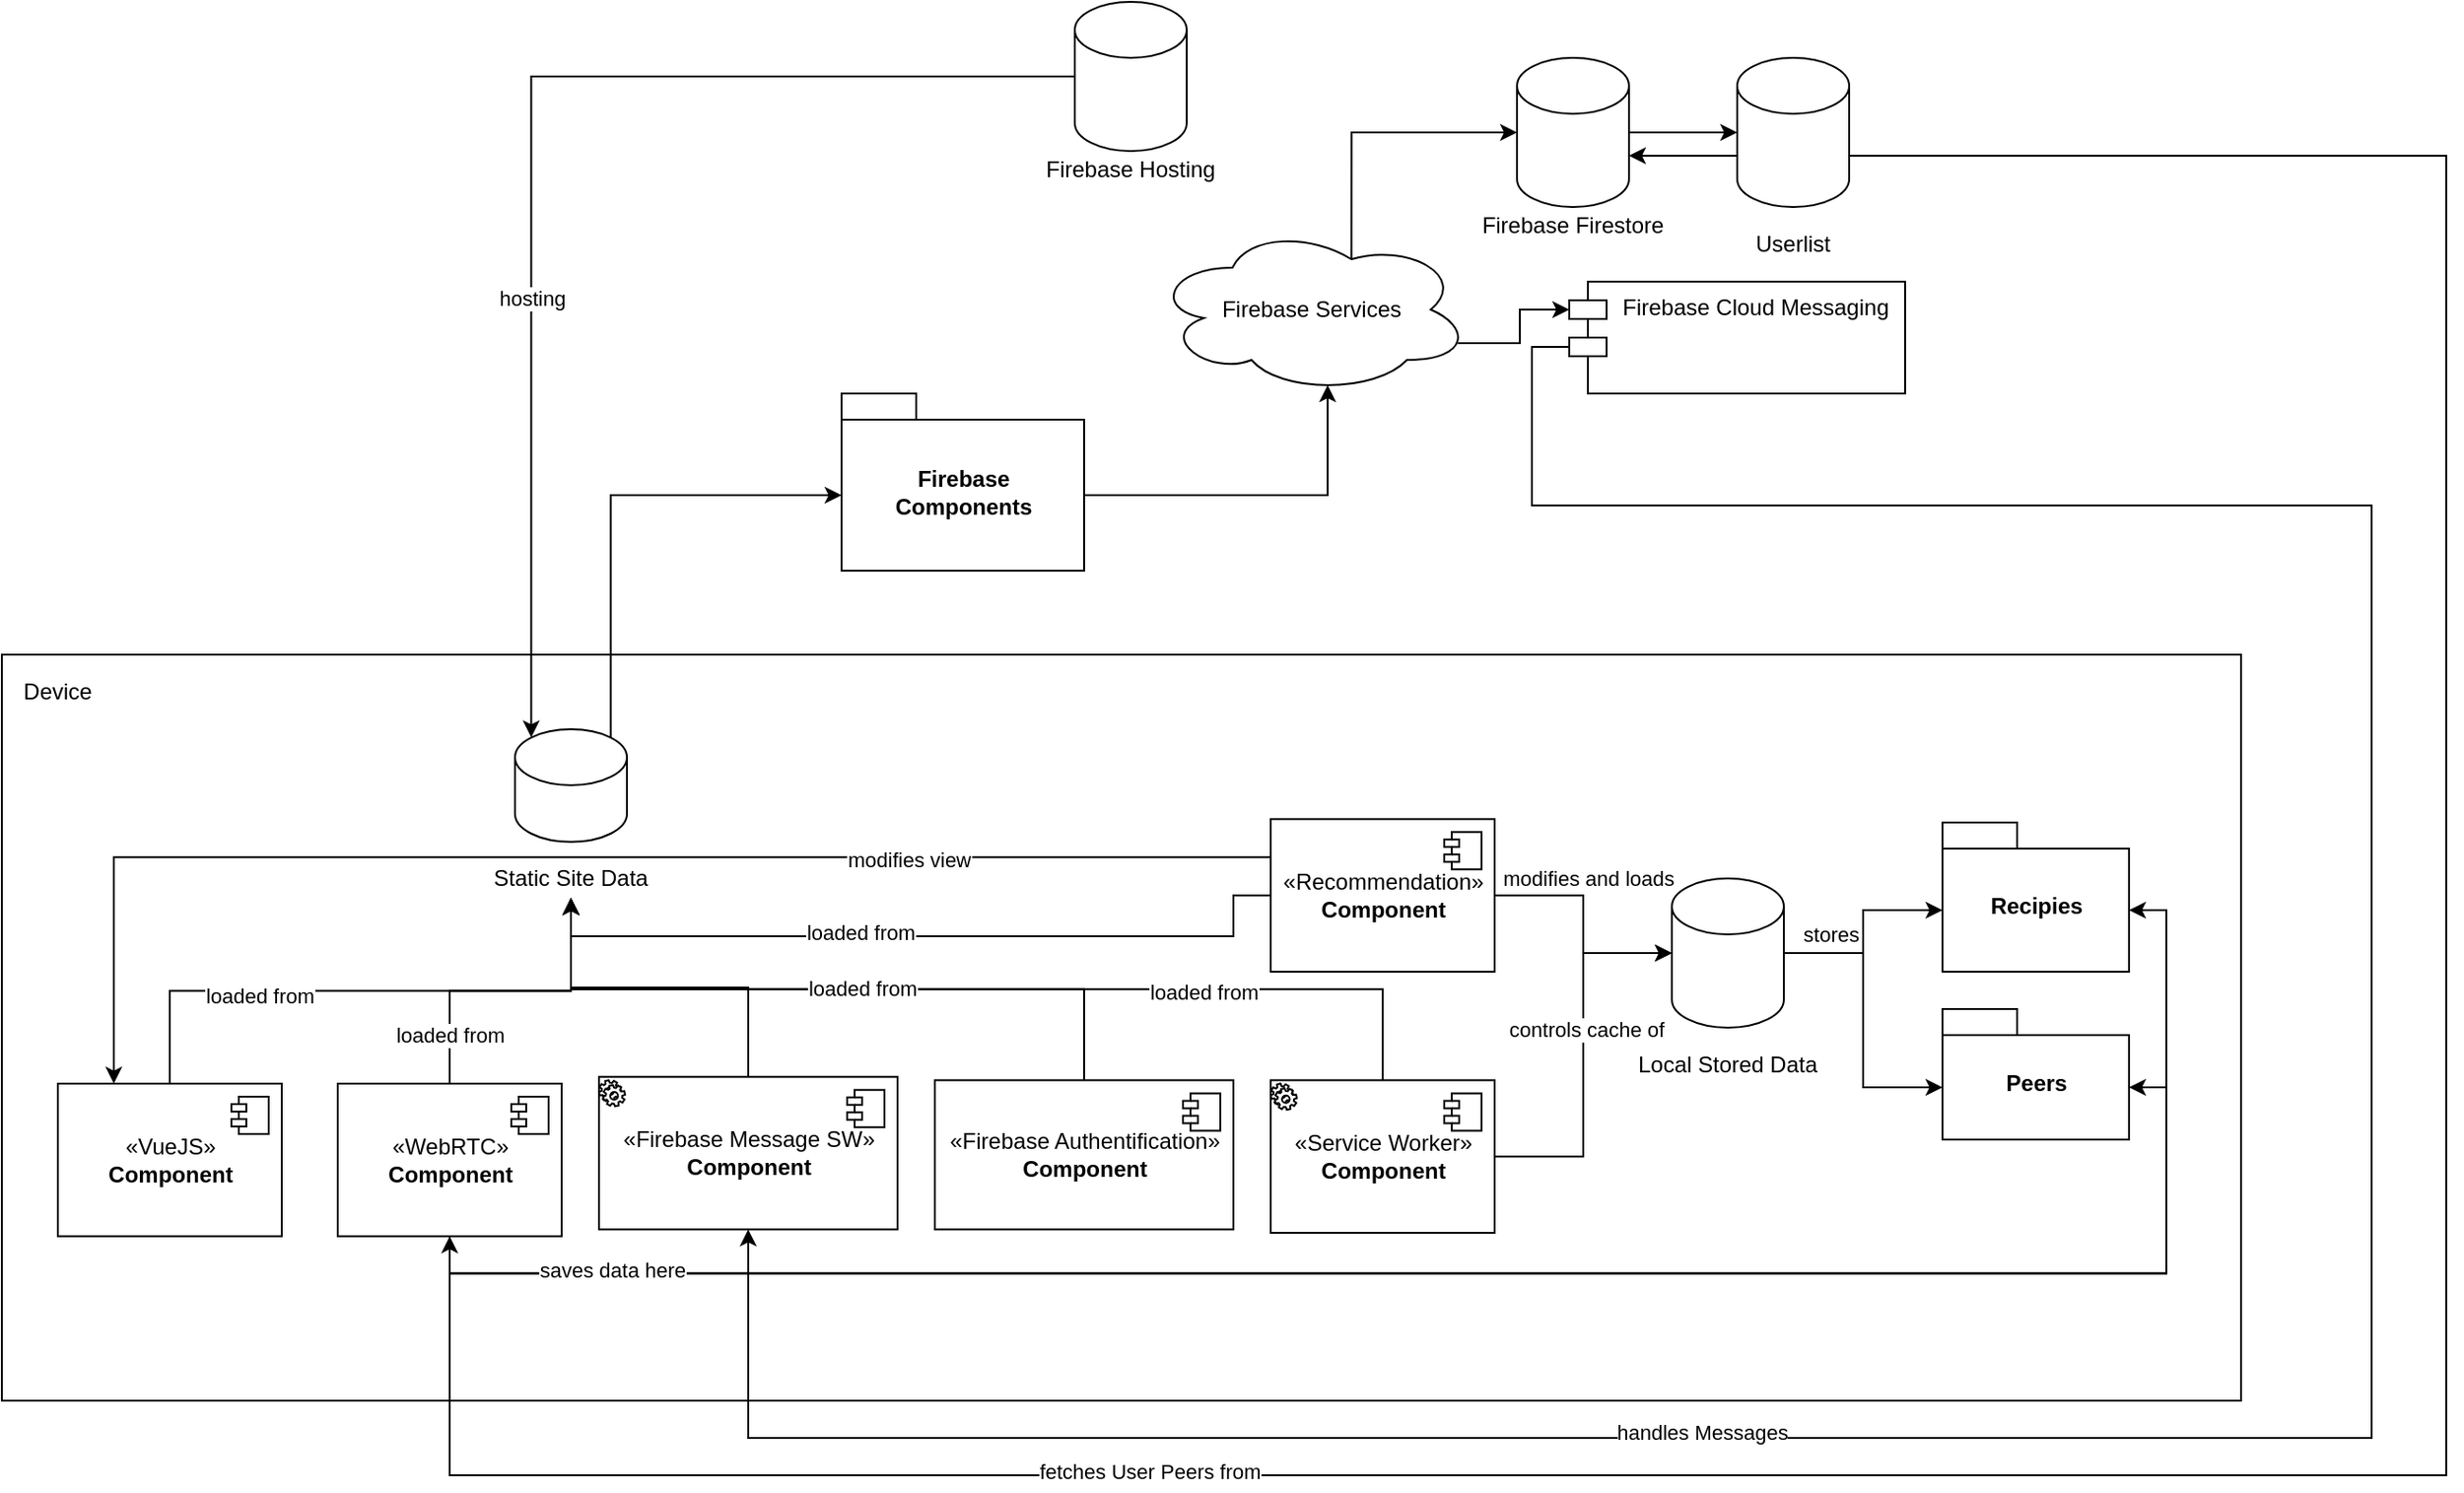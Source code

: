 <mxfile version="13.11.0" type="github" pages="2">
  <diagram id="eHxPjg8lioSmuxKktUw0" name="Page-1">
    <mxGraphModel dx="2431" dy="2114" grid="1" gridSize="10" guides="1" tooltips="1" connect="1" arrows="1" fold="1" page="1" pageScale="1" pageWidth="827" pageHeight="1169" math="0" shadow="0">
      <root>
        <mxCell id="0" />
        <mxCell id="1" parent="0" />
        <mxCell id="M6t282arEWBjsL-M-OSL-63" value="" style="rounded=0;whiteSpace=wrap;html=1;" vertex="1" parent="1">
          <mxGeometry x="40" y="200" width="1200" height="400" as="geometry" />
        </mxCell>
        <mxCell id="M6t282arEWBjsL-M-OSL-8" value="" style="group" vertex="1" connectable="0" parent="1">
          <mxGeometry x="827" y="-120" width="110" height="100" as="geometry" />
        </mxCell>
        <mxCell id="M6t282arEWBjsL-M-OSL-4" value="" style="shape=cylinder3;whiteSpace=wrap;html=1;boundedLbl=1;backgroundOutline=1;size=15;" vertex="1" parent="M6t282arEWBjsL-M-OSL-8">
          <mxGeometry x="25" width="60" height="80" as="geometry" />
        </mxCell>
        <mxCell id="M6t282arEWBjsL-M-OSL-5" value="Firebase Firestore" style="text;html=1;strokeColor=none;fillColor=none;align=center;verticalAlign=middle;whiteSpace=wrap;rounded=0;" vertex="1" parent="M6t282arEWBjsL-M-OSL-8">
          <mxGeometry y="80" width="110" height="20" as="geometry" />
        </mxCell>
        <mxCell id="M6t282arEWBjsL-M-OSL-11" value="" style="group" vertex="1" connectable="0" parent="1">
          <mxGeometry x="970" y="-120" width="60" height="110" as="geometry" />
        </mxCell>
        <mxCell id="M6t282arEWBjsL-M-OSL-9" value="" style="shape=cylinder3;whiteSpace=wrap;html=1;boundedLbl=1;backgroundOutline=1;size=15;" vertex="1" parent="M6t282arEWBjsL-M-OSL-11">
          <mxGeometry width="60" height="80" as="geometry" />
        </mxCell>
        <mxCell id="M6t282arEWBjsL-M-OSL-10" value="Userlist" style="text;html=1;strokeColor=none;fillColor=none;align=center;verticalAlign=middle;whiteSpace=wrap;rounded=0;" vertex="1" parent="M6t282arEWBjsL-M-OSL-11">
          <mxGeometry x="10" y="90" width="40" height="20" as="geometry" />
        </mxCell>
        <mxCell id="M6t282arEWBjsL-M-OSL-52" style="edgeStyle=orthogonalEdgeStyle;rounded=0;orthogonalLoop=1;jettySize=auto;html=1;exitX=0.5;exitY=0;exitDx=0;exitDy=0;entryX=0.5;entryY=1;entryDx=0;entryDy=0;" edge="1" parent="1" source="M6t282arEWBjsL-M-OSL-19" target="M6t282arEWBjsL-M-OSL-13">
          <mxGeometry relative="1" as="geometry" />
        </mxCell>
        <mxCell id="M6t282arEWBjsL-M-OSL-76" value="loaded from" style="edgeLabel;html=1;align=center;verticalAlign=middle;resizable=0;points=[];" vertex="1" connectable="0" parent="M6t282arEWBjsL-M-OSL-52">
          <mxGeometry x="-0.379" y="-2" relative="1" as="geometry">
            <mxPoint as="offset" />
          </mxGeometry>
        </mxCell>
        <mxCell id="M6t282arEWBjsL-M-OSL-19" value="«VueJS»&lt;br&gt;&lt;b&gt;Component&lt;/b&gt;" style="html=1;dropTarget=0;" vertex="1" parent="1">
          <mxGeometry x="70" y="430.011" width="120" height="81.818" as="geometry" />
        </mxCell>
        <mxCell id="M6t282arEWBjsL-M-OSL-20" value="" style="shape=module;jettyWidth=8;jettyHeight=4;" vertex="1" parent="M6t282arEWBjsL-M-OSL-19">
          <mxGeometry x="1" width="20" height="20" relative="1" as="geometry">
            <mxPoint x="-27" y="7" as="offset" />
          </mxGeometry>
        </mxCell>
        <mxCell id="M6t282arEWBjsL-M-OSL-54" style="edgeStyle=orthogonalEdgeStyle;rounded=0;orthogonalLoop=1;jettySize=auto;html=1;exitX=0.5;exitY=0;exitDx=0;exitDy=0;entryX=0.5;entryY=1;entryDx=0;entryDy=0;" edge="1" parent="1" source="M6t282arEWBjsL-M-OSL-6" target="M6t282arEWBjsL-M-OSL-13">
          <mxGeometry relative="1" as="geometry" />
        </mxCell>
        <mxCell id="M6t282arEWBjsL-M-OSL-77" value="loaded from" style="edgeLabel;html=1;align=center;verticalAlign=middle;resizable=0;points=[];" vertex="1" connectable="0" parent="M6t282arEWBjsL-M-OSL-54">
          <mxGeometry x="-0.684" relative="1" as="geometry">
            <mxPoint as="offset" />
          </mxGeometry>
        </mxCell>
        <mxCell id="M6t282arEWBjsL-M-OSL-84" style="edgeStyle=orthogonalEdgeStyle;rounded=0;orthogonalLoop=1;jettySize=auto;html=1;exitX=0.5;exitY=1;exitDx=0;exitDy=0;entryX=0;entryY=0;entryDx=100;entryDy=42;entryPerimeter=0;" edge="1" parent="1" source="M6t282arEWBjsL-M-OSL-6" target="M6t282arEWBjsL-M-OSL-43">
          <mxGeometry relative="1" as="geometry" />
        </mxCell>
        <mxCell id="M6t282arEWBjsL-M-OSL-85" style="edgeStyle=orthogonalEdgeStyle;rounded=0;orthogonalLoop=1;jettySize=auto;html=1;exitX=0.5;exitY=1;exitDx=0;exitDy=0;entryX=0;entryY=0;entryDx=100;entryDy=47;entryPerimeter=0;" edge="1" parent="1" source="M6t282arEWBjsL-M-OSL-6" target="M6t282arEWBjsL-M-OSL-42">
          <mxGeometry relative="1" as="geometry" />
        </mxCell>
        <mxCell id="M6t282arEWBjsL-M-OSL-86" value="saves data here" style="edgeLabel;html=1;align=center;verticalAlign=middle;resizable=0;points=[];" vertex="1" connectable="0" parent="M6t282arEWBjsL-M-OSL-85">
          <mxGeometry x="-0.815" y="2" relative="1" as="geometry">
            <mxPoint as="offset" />
          </mxGeometry>
        </mxCell>
        <mxCell id="M6t282arEWBjsL-M-OSL-6" value="«WebRTC»&lt;br&gt;&lt;b&gt;Component&lt;/b&gt;" style="html=1;dropTarget=0;" vertex="1" parent="1">
          <mxGeometry x="220" y="430.014" width="120" height="81.818" as="geometry" />
        </mxCell>
        <mxCell id="M6t282arEWBjsL-M-OSL-7" value="" style="shape=module;jettyWidth=8;jettyHeight=4;" vertex="1" parent="M6t282arEWBjsL-M-OSL-6">
          <mxGeometry x="1" width="20" height="20" relative="1" as="geometry">
            <mxPoint x="-27" y="7" as="offset" />
          </mxGeometry>
        </mxCell>
        <mxCell id="M6t282arEWBjsL-M-OSL-56" style="edgeStyle=orthogonalEdgeStyle;rounded=0;orthogonalLoop=1;jettySize=auto;html=1;exitX=0.5;exitY=0;exitDx=0;exitDy=0;entryX=0.5;entryY=1;entryDx=0;entryDy=0;" edge="1" parent="1" source="M6t282arEWBjsL-M-OSL-28" target="M6t282arEWBjsL-M-OSL-13">
          <mxGeometry relative="1" as="geometry" />
        </mxCell>
        <mxCell id="M6t282arEWBjsL-M-OSL-28" value="«Firebase Authentification»&lt;br&gt;&lt;b&gt;Component&lt;/b&gt;" style="html=1;dropTarget=0;" vertex="1" parent="1">
          <mxGeometry x="540" y="428.19" width="160" height="79.99" as="geometry" />
        </mxCell>
        <mxCell id="M6t282arEWBjsL-M-OSL-29" value="" style="shape=module;jettyWidth=8;jettyHeight=4;" vertex="1" parent="M6t282arEWBjsL-M-OSL-28">
          <mxGeometry x="1" width="20" height="20" relative="1" as="geometry">
            <mxPoint x="-27" y="7" as="offset" />
          </mxGeometry>
        </mxCell>
        <mxCell id="M6t282arEWBjsL-M-OSL-55" style="edgeStyle=orthogonalEdgeStyle;rounded=0;orthogonalLoop=1;jettySize=auto;html=1;exitX=0.5;exitY=0;exitDx=0;exitDy=0;entryX=0.5;entryY=1;entryDx=0;entryDy=0;" edge="1" parent="1" source="M6t282arEWBjsL-M-OSL-30" target="M6t282arEWBjsL-M-OSL-13">
          <mxGeometry relative="1" as="geometry" />
        </mxCell>
        <mxCell id="M6t282arEWBjsL-M-OSL-30" value="«Firebase Message SW»&lt;br&gt;&lt;b&gt;Component&lt;/b&gt;" style="html=1;dropTarget=0;" vertex="1" parent="1">
          <mxGeometry x="360" y="426.366" width="160" height="81.814" as="geometry" />
        </mxCell>
        <mxCell id="M6t282arEWBjsL-M-OSL-31" value="" style="shape=module;jettyWidth=8;jettyHeight=4;" vertex="1" parent="M6t282arEWBjsL-M-OSL-30">
          <mxGeometry x="1" width="20" height="20" relative="1" as="geometry">
            <mxPoint x="-27" y="7" as="offset" />
          </mxGeometry>
        </mxCell>
        <mxCell id="M6t282arEWBjsL-M-OSL-66" style="edgeStyle=orthogonalEdgeStyle;rounded=0;orthogonalLoop=1;jettySize=auto;html=1;exitX=0;exitY=0;exitDx=130;exitDy=54.5;exitPerimeter=0;entryX=0.55;entryY=0.95;entryDx=0;entryDy=0;entryPerimeter=0;" edge="1" parent="1" source="M6t282arEWBjsL-M-OSL-36" target="M6t282arEWBjsL-M-OSL-44">
          <mxGeometry relative="1" as="geometry">
            <Array as="points">
              <mxPoint x="751" y="115" />
            </Array>
          </mxGeometry>
        </mxCell>
        <mxCell id="M6t282arEWBjsL-M-OSL-36" value="Firebase &lt;br&gt;Components" style="shape=folder;fontStyle=1;spacingTop=10;tabWidth=40;tabHeight=14;tabPosition=left;html=1;" vertex="1" parent="1">
          <mxGeometry x="490" y="60" width="130" height="95" as="geometry" />
        </mxCell>
        <mxCell id="M6t282arEWBjsL-M-OSL-37" value="" style="group" vertex="1" connectable="0" parent="1">
          <mxGeometry x="290" y="239.999" width="110" height="90.454" as="geometry" />
        </mxCell>
        <mxCell id="M6t282arEWBjsL-M-OSL-12" value="" style="shape=cylinder3;whiteSpace=wrap;html=1;boundedLbl=1;backgroundOutline=1;size=15;" vertex="1" parent="M6t282arEWBjsL-M-OSL-37">
          <mxGeometry x="25" width="60" height="60.386" as="geometry" />
        </mxCell>
        <mxCell id="M6t282arEWBjsL-M-OSL-13" value="Static Site Data" style="text;html=1;strokeColor=none;fillColor=none;align=center;verticalAlign=middle;whiteSpace=wrap;rounded=0;" vertex="1" parent="M6t282arEWBjsL-M-OSL-37">
          <mxGeometry y="70.0" width="110" height="20.455" as="geometry" />
        </mxCell>
        <mxCell id="M6t282arEWBjsL-M-OSL-41" value="" style="group" vertex="1" connectable="0" parent="1">
          <mxGeometry x="910" y="320" width="110" height="110" as="geometry" />
        </mxCell>
        <mxCell id="M6t282arEWBjsL-M-OSL-38" value="" style="shape=cylinder3;whiteSpace=wrap;html=1;boundedLbl=1;backgroundOutline=1;size=15;" vertex="1" parent="M6t282arEWBjsL-M-OSL-41">
          <mxGeometry x="25" width="60" height="80" as="geometry" />
        </mxCell>
        <mxCell id="M6t282arEWBjsL-M-OSL-39" value="Local Stored Data" style="text;html=1;strokeColor=none;fillColor=none;align=center;verticalAlign=middle;whiteSpace=wrap;rounded=0;" vertex="1" parent="M6t282arEWBjsL-M-OSL-41">
          <mxGeometry y="90" width="110" height="20" as="geometry" />
        </mxCell>
        <mxCell id="M6t282arEWBjsL-M-OSL-42" value="Recipies" style="shape=folder;fontStyle=1;spacingTop=10;tabWidth=40;tabHeight=14;tabPosition=left;html=1;" vertex="1" parent="1">
          <mxGeometry x="1080" y="290" width="100" height="80" as="geometry" />
        </mxCell>
        <mxCell id="M6t282arEWBjsL-M-OSL-43" value="Peers" style="shape=folder;fontStyle=1;spacingTop=10;tabWidth=40;tabHeight=14;tabPosition=left;html=1;" vertex="1" parent="1">
          <mxGeometry x="1080" y="390" width="100" height="70" as="geometry" />
        </mxCell>
        <mxCell id="M6t282arEWBjsL-M-OSL-67" style="edgeStyle=orthogonalEdgeStyle;rounded=0;orthogonalLoop=1;jettySize=auto;html=1;exitX=0.625;exitY=0.2;exitDx=0;exitDy=0;exitPerimeter=0;entryX=0;entryY=0.5;entryDx=0;entryDy=0;entryPerimeter=0;" edge="1" parent="1" source="M6t282arEWBjsL-M-OSL-44" target="M6t282arEWBjsL-M-OSL-4">
          <mxGeometry relative="1" as="geometry">
            <Array as="points">
              <mxPoint x="763" y="-80" />
            </Array>
          </mxGeometry>
        </mxCell>
        <mxCell id="M6t282arEWBjsL-M-OSL-92" style="edgeStyle=orthogonalEdgeStyle;rounded=0;orthogonalLoop=1;jettySize=auto;html=1;exitX=0.96;exitY=0.7;exitDx=0;exitDy=0;exitPerimeter=0;entryX=0;entryY=0;entryDx=0;entryDy=15;entryPerimeter=0;" edge="1" parent="1" source="M6t282arEWBjsL-M-OSL-44" target="M6t282arEWBjsL-M-OSL-91">
          <mxGeometry relative="1" as="geometry" />
        </mxCell>
        <mxCell id="M6t282arEWBjsL-M-OSL-44" value="Firebase Services" style="ellipse;shape=cloud;whiteSpace=wrap;html=1;" vertex="1" parent="1">
          <mxGeometry x="657" y="-30" width="170" height="90" as="geometry" />
        </mxCell>
        <mxCell id="M6t282arEWBjsL-M-OSL-45" value="" style="group" vertex="1" connectable="0" parent="1">
          <mxGeometry x="590" y="-150" width="110" height="100" as="geometry" />
        </mxCell>
        <mxCell id="M6t282arEWBjsL-M-OSL-46" value="" style="shape=cylinder3;whiteSpace=wrap;html=1;boundedLbl=1;backgroundOutline=1;size=15;" vertex="1" parent="M6t282arEWBjsL-M-OSL-45">
          <mxGeometry x="25" width="60" height="80" as="geometry" />
        </mxCell>
        <mxCell id="M6t282arEWBjsL-M-OSL-47" value="Firebase Hosting" style="text;html=1;strokeColor=none;fillColor=none;align=center;verticalAlign=middle;whiteSpace=wrap;rounded=0;" vertex="1" parent="M6t282arEWBjsL-M-OSL-45">
          <mxGeometry y="80" width="110" height="20" as="geometry" />
        </mxCell>
        <mxCell id="M6t282arEWBjsL-M-OSL-57" style="edgeStyle=orthogonalEdgeStyle;rounded=0;orthogonalLoop=1;jettySize=auto;html=1;exitX=0.5;exitY=0;exitDx=0;exitDy=0;entryX=0.5;entryY=1;entryDx=0;entryDy=0;" edge="1" parent="1" source="M6t282arEWBjsL-M-OSL-48" target="M6t282arEWBjsL-M-OSL-13">
          <mxGeometry relative="1" as="geometry" />
        </mxCell>
        <mxCell id="M6t282arEWBjsL-M-OSL-74" value="loaded from" style="edgeLabel;html=1;align=center;verticalAlign=middle;resizable=0;points=[];" vertex="1" connectable="0" parent="M6t282arEWBjsL-M-OSL-57">
          <mxGeometry x="-0.453" y="1" relative="1" as="geometry">
            <mxPoint as="offset" />
          </mxGeometry>
        </mxCell>
        <mxCell id="M6t282arEWBjsL-M-OSL-75" value="loaded from" style="edgeLabel;html=1;align=center;verticalAlign=middle;resizable=0;points=[];" vertex="1" connectable="0" parent="M6t282arEWBjsL-M-OSL-57">
          <mxGeometry x="0.234" y="-1" relative="1" as="geometry">
            <mxPoint as="offset" />
          </mxGeometry>
        </mxCell>
        <mxCell id="M6t282arEWBjsL-M-OSL-60" style="edgeStyle=orthogonalEdgeStyle;rounded=0;orthogonalLoop=1;jettySize=auto;html=1;exitX=1;exitY=0.5;exitDx=0;exitDy=0;entryX=0;entryY=0.5;entryDx=0;entryDy=0;entryPerimeter=0;" edge="1" parent="1" source="M6t282arEWBjsL-M-OSL-48" target="M6t282arEWBjsL-M-OSL-38">
          <mxGeometry relative="1" as="geometry" />
        </mxCell>
        <mxCell id="M6t282arEWBjsL-M-OSL-78" value="controls cache of" style="edgeLabel;html=1;align=center;verticalAlign=middle;resizable=0;points=[];" vertex="1" connectable="0" parent="M6t282arEWBjsL-M-OSL-60">
          <mxGeometry x="0.132" y="-1" relative="1" as="geometry">
            <mxPoint as="offset" />
          </mxGeometry>
        </mxCell>
        <mxCell id="M6t282arEWBjsL-M-OSL-48" value="«Service Worker»&lt;br&gt;&lt;b&gt;Component&lt;/b&gt;" style="html=1;dropTarget=0;" vertex="1" parent="1">
          <mxGeometry x="720" y="428.191" width="120" height="81.818" as="geometry" />
        </mxCell>
        <mxCell id="M6t282arEWBjsL-M-OSL-49" value="" style="shape=module;jettyWidth=8;jettyHeight=4;" vertex="1" parent="M6t282arEWBjsL-M-OSL-48">
          <mxGeometry x="1" width="20" height="20" relative="1" as="geometry">
            <mxPoint x="-27" y="7" as="offset" />
          </mxGeometry>
        </mxCell>
        <mxCell id="M6t282arEWBjsL-M-OSL-58" style="edgeStyle=orthogonalEdgeStyle;rounded=0;orthogonalLoop=1;jettySize=auto;html=1;exitX=0;exitY=0.5;exitDx=0;exitDy=0;entryX=0.5;entryY=1;entryDx=0;entryDy=0;" edge="1" parent="1" source="M6t282arEWBjsL-M-OSL-50" target="M6t282arEWBjsL-M-OSL-13">
          <mxGeometry relative="1" as="geometry">
            <Array as="points">
              <mxPoint x="700" y="329" />
              <mxPoint x="700" y="351" />
              <mxPoint x="345" y="351" />
            </Array>
          </mxGeometry>
        </mxCell>
        <mxCell id="M6t282arEWBjsL-M-OSL-73" value="loaded from" style="edgeLabel;html=1;align=center;verticalAlign=middle;resizable=0;points=[];" vertex="1" connectable="0" parent="M6t282arEWBjsL-M-OSL-58">
          <mxGeometry x="0.159" y="-2" relative="1" as="geometry">
            <mxPoint as="offset" />
          </mxGeometry>
        </mxCell>
        <mxCell id="M6t282arEWBjsL-M-OSL-59" style="edgeStyle=orthogonalEdgeStyle;rounded=0;orthogonalLoop=1;jettySize=auto;html=1;exitX=1;exitY=0.5;exitDx=0;exitDy=0;entryX=0;entryY=0.5;entryDx=0;entryDy=0;entryPerimeter=0;" edge="1" parent="1" source="M6t282arEWBjsL-M-OSL-50" target="M6t282arEWBjsL-M-OSL-38">
          <mxGeometry relative="1" as="geometry" />
        </mxCell>
        <mxCell id="M6t282arEWBjsL-M-OSL-79" value="modifies and loads" style="edgeLabel;html=1;align=center;verticalAlign=middle;resizable=0;points=[];" vertex="1" connectable="0" parent="M6t282arEWBjsL-M-OSL-59">
          <mxGeometry x="-0.457" relative="1" as="geometry">
            <mxPoint x="15.52" y="-9.07" as="offset" />
          </mxGeometry>
        </mxCell>
        <mxCell id="M6t282arEWBjsL-M-OSL-80" style="edgeStyle=orthogonalEdgeStyle;rounded=0;orthogonalLoop=1;jettySize=auto;html=1;exitX=0;exitY=0.25;exitDx=0;exitDy=0;entryX=0.25;entryY=0;entryDx=0;entryDy=0;" edge="1" parent="1" source="M6t282arEWBjsL-M-OSL-50" target="M6t282arEWBjsL-M-OSL-19">
          <mxGeometry relative="1" as="geometry" />
        </mxCell>
        <mxCell id="M6t282arEWBjsL-M-OSL-81" value="modifies view" style="edgeLabel;html=1;align=center;verticalAlign=middle;resizable=0;points=[];" vertex="1" connectable="0" parent="M6t282arEWBjsL-M-OSL-80">
          <mxGeometry x="-0.475" y="1" relative="1" as="geometry">
            <mxPoint as="offset" />
          </mxGeometry>
        </mxCell>
        <mxCell id="M6t282arEWBjsL-M-OSL-50" value="«Recommendation»&lt;br&gt;&lt;b&gt;Component&lt;/b&gt;" style="html=1;dropTarget=0;" vertex="1" parent="1">
          <mxGeometry x="720" y="288.181" width="120" height="81.818" as="geometry" />
        </mxCell>
        <mxCell id="M6t282arEWBjsL-M-OSL-51" value="" style="shape=module;jettyWidth=8;jettyHeight=4;" vertex="1" parent="M6t282arEWBjsL-M-OSL-50">
          <mxGeometry x="1" width="20" height="20" relative="1" as="geometry">
            <mxPoint x="-27" y="7" as="offset" />
          </mxGeometry>
        </mxCell>
        <mxCell id="M6t282arEWBjsL-M-OSL-61" style="edgeStyle=orthogonalEdgeStyle;rounded=0;orthogonalLoop=1;jettySize=auto;html=1;exitX=1;exitY=0.5;exitDx=0;exitDy=0;exitPerimeter=0;entryX=0;entryY=0;entryDx=0;entryDy=47;entryPerimeter=0;" edge="1" parent="1" source="M6t282arEWBjsL-M-OSL-38" target="M6t282arEWBjsL-M-OSL-42">
          <mxGeometry relative="1" as="geometry" />
        </mxCell>
        <mxCell id="M6t282arEWBjsL-M-OSL-62" style="edgeStyle=orthogonalEdgeStyle;rounded=0;orthogonalLoop=1;jettySize=auto;html=1;exitX=1;exitY=0.5;exitDx=0;exitDy=0;exitPerimeter=0;entryX=0;entryY=0;entryDx=0;entryDy=42;entryPerimeter=0;" edge="1" parent="1" source="M6t282arEWBjsL-M-OSL-38" target="M6t282arEWBjsL-M-OSL-43">
          <mxGeometry relative="1" as="geometry" />
        </mxCell>
        <mxCell id="M6t282arEWBjsL-M-OSL-82" value="stores" style="edgeLabel;html=1;align=center;verticalAlign=middle;resizable=0;points=[];" vertex="1" connectable="0" parent="M6t282arEWBjsL-M-OSL-62">
          <mxGeometry x="-0.813" relative="1" as="geometry">
            <mxPoint x="10.33" y="-10" as="offset" />
          </mxGeometry>
        </mxCell>
        <mxCell id="M6t282arEWBjsL-M-OSL-64" value="Device" style="text;html=1;strokeColor=none;fillColor=none;align=center;verticalAlign=middle;whiteSpace=wrap;rounded=0;" vertex="1" parent="1">
          <mxGeometry x="50" y="210" width="40" height="20" as="geometry" />
        </mxCell>
        <mxCell id="M6t282arEWBjsL-M-OSL-65" style="edgeStyle=orthogonalEdgeStyle;rounded=0;orthogonalLoop=1;jettySize=auto;html=1;exitX=0.855;exitY=0;exitDx=0;exitDy=4.35;exitPerimeter=0;entryX=0;entryY=0;entryDx=0;entryDy=54.5;entryPerimeter=0;" edge="1" parent="1" source="M6t282arEWBjsL-M-OSL-12" target="M6t282arEWBjsL-M-OSL-36">
          <mxGeometry relative="1" as="geometry">
            <Array as="points">
              <mxPoint x="366" y="115" />
            </Array>
          </mxGeometry>
        </mxCell>
        <mxCell id="M6t282arEWBjsL-M-OSL-69" style="edgeStyle=orthogonalEdgeStyle;rounded=0;orthogonalLoop=1;jettySize=auto;html=1;exitX=0;exitY=0.5;exitDx=0;exitDy=0;exitPerimeter=0;entryX=0.145;entryY=0;entryDx=0;entryDy=4.35;entryPerimeter=0;" edge="1" parent="1" source="M6t282arEWBjsL-M-OSL-46" target="M6t282arEWBjsL-M-OSL-12">
          <mxGeometry relative="1" as="geometry">
            <Array as="points">
              <mxPoint x="324" y="-110" />
            </Array>
          </mxGeometry>
        </mxCell>
        <mxCell id="M6t282arEWBjsL-M-OSL-83" value="hosting" style="edgeLabel;html=1;align=center;verticalAlign=middle;resizable=0;points=[];" vertex="1" connectable="0" parent="M6t282arEWBjsL-M-OSL-69">
          <mxGeometry x="0.271" relative="1" as="geometry">
            <mxPoint as="offset" />
          </mxGeometry>
        </mxCell>
        <mxCell id="M6t282arEWBjsL-M-OSL-70" style="edgeStyle=orthogonalEdgeStyle;rounded=0;orthogonalLoop=1;jettySize=auto;html=1;exitX=1;exitY=0.5;exitDx=0;exitDy=0;exitPerimeter=0;entryX=0;entryY=0.5;entryDx=0;entryDy=0;entryPerimeter=0;" edge="1" parent="1" source="M6t282arEWBjsL-M-OSL-4" target="M6t282arEWBjsL-M-OSL-9">
          <mxGeometry relative="1" as="geometry" />
        </mxCell>
        <mxCell id="M6t282arEWBjsL-M-OSL-71" style="edgeStyle=orthogonalEdgeStyle;rounded=0;orthogonalLoop=1;jettySize=auto;html=1;exitX=0;exitY=0;exitDx=0;exitDy=52.5;exitPerimeter=0;entryX=1;entryY=0;entryDx=0;entryDy=52.5;entryPerimeter=0;" edge="1" parent="1" source="M6t282arEWBjsL-M-OSL-9" target="M6t282arEWBjsL-M-OSL-4">
          <mxGeometry relative="1" as="geometry" />
        </mxCell>
        <mxCell id="M6t282arEWBjsL-M-OSL-87" style="edgeStyle=orthogonalEdgeStyle;rounded=0;orthogonalLoop=1;jettySize=auto;html=1;exitX=1;exitY=0;exitDx=0;exitDy=52.5;exitPerimeter=0;entryX=0.5;entryY=1;entryDx=0;entryDy=0;" edge="1" parent="1" source="M6t282arEWBjsL-M-OSL-9" target="M6t282arEWBjsL-M-OSL-6">
          <mxGeometry relative="1" as="geometry">
            <Array as="points">
              <mxPoint x="1350" y="-68" />
              <mxPoint x="1350" y="640" />
              <mxPoint x="280" y="640" />
            </Array>
          </mxGeometry>
        </mxCell>
        <mxCell id="M6t282arEWBjsL-M-OSL-88" value="fetches User Peers from" style="edgeLabel;html=1;align=center;verticalAlign=middle;resizable=0;points=[];" vertex="1" connectable="0" parent="M6t282arEWBjsL-M-OSL-87">
          <mxGeometry x="0.548" y="-2" relative="1" as="geometry">
            <mxPoint as="offset" />
          </mxGeometry>
        </mxCell>
        <mxCell id="M6t282arEWBjsL-M-OSL-89" value="" style="shape=mxgraph.bpmn.service_task;html=1;outlineConnect=0;" vertex="1" parent="1">
          <mxGeometry x="360" y="428.19" width="14" height="14" as="geometry" />
        </mxCell>
        <mxCell id="M6t282arEWBjsL-M-OSL-90" value="" style="shape=mxgraph.bpmn.service_task;html=1;outlineConnect=0;" vertex="1" parent="1">
          <mxGeometry x="720" y="430" width="14" height="14" as="geometry" />
        </mxCell>
        <mxCell id="M6t282arEWBjsL-M-OSL-93" style="edgeStyle=orthogonalEdgeStyle;rounded=0;orthogonalLoop=1;jettySize=auto;html=1;exitX=0;exitY=0;exitDx=0;exitDy=35;exitPerimeter=0;entryX=0.5;entryY=1;entryDx=0;entryDy=0;" edge="1" parent="1" source="M6t282arEWBjsL-M-OSL-91" target="M6t282arEWBjsL-M-OSL-30">
          <mxGeometry relative="1" as="geometry">
            <Array as="points">
              <mxPoint x="860" y="35" />
              <mxPoint x="860" y="120" />
              <mxPoint x="1310" y="120" />
              <mxPoint x="1310" y="620" />
              <mxPoint x="440" y="620" />
            </Array>
          </mxGeometry>
        </mxCell>
        <mxCell id="M6t282arEWBjsL-M-OSL-94" value="handles Messages" style="edgeLabel;html=1;align=center;verticalAlign=middle;resizable=0;points=[];" vertex="1" connectable="0" parent="M6t282arEWBjsL-M-OSL-93">
          <mxGeometry x="0.389" y="-3" relative="1" as="geometry">
            <mxPoint as="offset" />
          </mxGeometry>
        </mxCell>
        <mxCell id="M6t282arEWBjsL-M-OSL-91" value="Firebase Cloud Messaging" style="shape=module;align=left;spacingLeft=20;align=center;verticalAlign=top;" vertex="1" parent="1">
          <mxGeometry x="880" width="180" height="60" as="geometry" />
        </mxCell>
      </root>
    </mxGraphModel>
  </diagram>
  <diagram id="pLIQkISC2mywJnIRA2tL" name="Page-2">
    <mxGraphModel dx="5097" dy="1338" grid="1" gridSize="10" guides="1" tooltips="1" connect="1" arrows="1" fold="1" page="1" pageScale="1" pageWidth="827" pageHeight="1169" math="0" shadow="0">
      <root>
        <mxCell id="1vukTZb51dgkEn-JXdxc-0" />
        <mxCell id="1vukTZb51dgkEn-JXdxc-1" parent="1vukTZb51dgkEn-JXdxc-0" />
        <mxCell id="1vukTZb51dgkEn-JXdxc-8" style="edgeStyle=orthogonalEdgeStyle;rounded=0;orthogonalLoop=1;jettySize=auto;html=1;entryX=0;entryY=0.5;entryDx=0;entryDy=0;" edge="1" parent="1vukTZb51dgkEn-JXdxc-1" target="1vukTZb51dgkEn-JXdxc-4">
          <mxGeometry relative="1" as="geometry">
            <mxPoint x="-1600" y="45" as="sourcePoint" />
            <Array as="points">
              <mxPoint x="-1530" y="45" />
            </Array>
          </mxGeometry>
        </mxCell>
        <mxCell id="1vukTZb51dgkEn-JXdxc-9" value="1.0 opens site" style="edgeLabel;html=1;align=center;verticalAlign=middle;resizable=0;points=[];" vertex="1" connectable="0" parent="1vukTZb51dgkEn-JXdxc-8">
          <mxGeometry x="-0.24" relative="1" as="geometry">
            <mxPoint x="14.29" y="-15" as="offset" />
          </mxGeometry>
        </mxCell>
        <mxCell id="1vukTZb51dgkEn-JXdxc-2" value="User 1" style="shape=umlActor;verticalLabelPosition=bottom;verticalAlign=top;html=1;outlineConnect=0;" vertex="1" parent="1vukTZb51dgkEn-JXdxc-1">
          <mxGeometry x="-1640" y="10" width="30" height="60" as="geometry" />
        </mxCell>
        <mxCell id="1vukTZb51dgkEn-JXdxc-3" value="User 2" style="shape=umlActor;verticalLabelPosition=bottom;verticalAlign=top;html=1;outlineConnect=0;" vertex="1" parent="1vukTZb51dgkEn-JXdxc-1">
          <mxGeometry x="-830" y="440" width="30" height="60" as="geometry" />
        </mxCell>
        <mxCell id="1vukTZb51dgkEn-JXdxc-10" style="edgeStyle=orthogonalEdgeStyle;rounded=0;orthogonalLoop=1;jettySize=auto;html=1;exitX=1;exitY=0.5;exitDx=0;exitDy=0;entryX=0;entryY=0.5;entryDx=0;entryDy=0;" edge="1" parent="1vukTZb51dgkEn-JXdxc-1" source="1vukTZb51dgkEn-JXdxc-4" target="1vukTZb51dgkEn-JXdxc-6">
          <mxGeometry relative="1" as="geometry" />
        </mxCell>
        <mxCell id="1vukTZb51dgkEn-JXdxc-11" value="1.1 request static site" style="edgeLabel;html=1;align=center;verticalAlign=middle;resizable=0;points=[];" vertex="1" connectable="0" parent="1vukTZb51dgkEn-JXdxc-10">
          <mxGeometry x="-0.23" y="1" relative="1" as="geometry">
            <mxPoint x="7.43" y="-14" as="offset" />
          </mxGeometry>
        </mxCell>
        <mxCell id="1vukTZb51dgkEn-JXdxc-4" value="Device 1" style="html=1;" vertex="1" parent="1vukTZb51dgkEn-JXdxc-1">
          <mxGeometry x="-1480" y="20" width="110" height="50" as="geometry" />
        </mxCell>
        <mxCell id="1vukTZb51dgkEn-JXdxc-5" value="Device 2" style="html=1;" vertex="1" parent="1vukTZb51dgkEn-JXdxc-1">
          <mxGeometry x="-990" y="450" width="110" height="50" as="geometry" />
        </mxCell>
        <mxCell id="1vukTZb51dgkEn-JXdxc-6" value="Mein Kochbuch" style="rounded=1;whiteSpace=wrap;html=1;" vertex="1" parent="1vukTZb51dgkEn-JXdxc-1">
          <mxGeometry x="-1233" y="15" width="120" height="60" as="geometry" />
        </mxCell>
        <mxCell id="1vukTZb51dgkEn-JXdxc-14" value="User 1" style="shape=umlActor;verticalLabelPosition=bottom;verticalAlign=top;html=1;outlineConnect=0;" vertex="1" parent="1vukTZb51dgkEn-JXdxc-1">
          <mxGeometry x="-1640" y="110" width="30" height="60" as="geometry" />
        </mxCell>
        <mxCell id="1vukTZb51dgkEn-JXdxc-21" style="edgeStyle=orthogonalEdgeStyle;rounded=0;orthogonalLoop=1;jettySize=auto;html=1;exitX=0;exitY=0.5;exitDx=0;exitDy=0;" edge="1" parent="1vukTZb51dgkEn-JXdxc-1" source="1vukTZb51dgkEn-JXdxc-17">
          <mxGeometry relative="1" as="geometry">
            <mxPoint x="-1600" y="145.286" as="targetPoint" />
          </mxGeometry>
        </mxCell>
        <mxCell id="1vukTZb51dgkEn-JXdxc-22" value="2.1 handle view" style="edgeLabel;html=1;align=center;verticalAlign=middle;resizable=0;points=[];" vertex="1" connectable="0" parent="1vukTZb51dgkEn-JXdxc-21">
          <mxGeometry x="0.071" y="-1" relative="1" as="geometry">
            <mxPoint x="4.31" y="-14.29" as="offset" />
          </mxGeometry>
        </mxCell>
        <mxCell id="1vukTZb51dgkEn-JXdxc-17" value="Device 1" style="html=1;" vertex="1" parent="1vukTZb51dgkEn-JXdxc-1">
          <mxGeometry x="-1480" y="120" width="110" height="50" as="geometry" />
        </mxCell>
        <mxCell id="1vukTZb51dgkEn-JXdxc-19" style="edgeStyle=orthogonalEdgeStyle;rounded=0;orthogonalLoop=1;jettySize=auto;html=1;exitX=0;exitY=0.5;exitDx=0;exitDy=0;entryX=1;entryY=0.5;entryDx=0;entryDy=0;" edge="1" parent="1vukTZb51dgkEn-JXdxc-1" source="1vukTZb51dgkEn-JXdxc-18" target="1vukTZb51dgkEn-JXdxc-17">
          <mxGeometry relative="1" as="geometry" />
        </mxCell>
        <mxCell id="1vukTZb51dgkEn-JXdxc-20" value="2. 0 send static site" style="edgeLabel;html=1;align=center;verticalAlign=middle;resizable=0;points=[];" vertex="1" connectable="0" parent="1vukTZb51dgkEn-JXdxc-19">
          <mxGeometry x="0.155" y="-1" relative="1" as="geometry">
            <mxPoint x="12.43" y="-14" as="offset" />
          </mxGeometry>
        </mxCell>
        <mxCell id="1vukTZb51dgkEn-JXdxc-18" value="Mein Kochbuch" style="rounded=1;whiteSpace=wrap;html=1;" vertex="1" parent="1vukTZb51dgkEn-JXdxc-1">
          <mxGeometry x="-1233" y="115" width="120" height="60" as="geometry" />
        </mxCell>
        <mxCell id="1vukTZb51dgkEn-JXdxc-23" value="User 1" style="shape=umlActor;verticalLabelPosition=bottom;verticalAlign=top;html=1;outlineConnect=0;" vertex="1" parent="1vukTZb51dgkEn-JXdxc-1">
          <mxGeometry x="-1640" y="220" width="30" height="60" as="geometry" />
        </mxCell>
        <mxCell id="1vukTZb51dgkEn-JXdxc-26" value="Device 1" style="html=1;" vertex="1" parent="1vukTZb51dgkEn-JXdxc-1">
          <mxGeometry x="-1480" y="230" width="110" height="50" as="geometry" />
        </mxCell>
        <mxCell id="1vukTZb51dgkEn-JXdxc-29" value="Mein Kochbuch" style="rounded=1;whiteSpace=wrap;html=1;" vertex="1" parent="1vukTZb51dgkEn-JXdxc-1">
          <mxGeometry x="-1233" y="225" width="120" height="60" as="geometry" />
        </mxCell>
        <mxCell id="1vukTZb51dgkEn-JXdxc-30" style="edgeStyle=orthogonalEdgeStyle;rounded=0;orthogonalLoop=1;jettySize=auto;html=1;entryX=0;entryY=0.5;entryDx=0;entryDy=0;" edge="1" parent="1vukTZb51dgkEn-JXdxc-1">
          <mxGeometry relative="1" as="geometry">
            <mxPoint x="-1600" y="254.71" as="sourcePoint" />
            <mxPoint x="-1480" y="254.71" as="targetPoint" />
            <Array as="points">
              <mxPoint x="-1520" y="254.71" />
              <mxPoint x="-1520" y="254.71" />
            </Array>
          </mxGeometry>
        </mxCell>
        <mxCell id="1vukTZb51dgkEn-JXdxc-31" value="3.0 login" style="edgeLabel;html=1;align=center;verticalAlign=middle;resizable=0;points=[];" vertex="1" connectable="0" parent="1vukTZb51dgkEn-JXdxc-30">
          <mxGeometry x="-0.24" relative="1" as="geometry">
            <mxPoint x="14.29" y="-15" as="offset" />
          </mxGeometry>
        </mxCell>
        <mxCell id="1vukTZb51dgkEn-JXdxc-32" style="edgeStyle=orthogonalEdgeStyle;rounded=0;orthogonalLoop=1;jettySize=auto;html=1;entryX=0;entryY=0.5;entryDx=0;entryDy=0;" edge="1" parent="1vukTZb51dgkEn-JXdxc-1" target="1vukTZb51dgkEn-JXdxc-29">
          <mxGeometry relative="1" as="geometry">
            <mxPoint x="-1370" y="254.71" as="sourcePoint" />
            <mxPoint x="-1250" y="254.71" as="targetPoint" />
            <Array as="points" />
          </mxGeometry>
        </mxCell>
        <mxCell id="1vukTZb51dgkEn-JXdxc-33" value="3.1 check credentials" style="edgeLabel;html=1;align=center;verticalAlign=middle;resizable=0;points=[];" vertex="1" connectable="0" parent="1vukTZb51dgkEn-JXdxc-32">
          <mxGeometry x="-0.24" relative="1" as="geometry">
            <mxPoint x="14.29" y="-15" as="offset" />
          </mxGeometry>
        </mxCell>
        <mxCell id="1vukTZb51dgkEn-JXdxc-41" value="User 1" style="shape=umlActor;verticalLabelPosition=bottom;verticalAlign=top;html=1;outlineConnect=0;" vertex="1" parent="1vukTZb51dgkEn-JXdxc-1">
          <mxGeometry x="-1640" y="330" width="30" height="60" as="geometry" />
        </mxCell>
        <mxCell id="1vukTZb51dgkEn-JXdxc-42" style="edgeStyle=orthogonalEdgeStyle;rounded=0;orthogonalLoop=1;jettySize=auto;html=1;exitX=0;exitY=0.5;exitDx=0;exitDy=0;" edge="1" source="1vukTZb51dgkEn-JXdxc-44" parent="1vukTZb51dgkEn-JXdxc-1">
          <mxGeometry relative="1" as="geometry">
            <mxPoint x="-1600" y="365.286" as="targetPoint" />
          </mxGeometry>
        </mxCell>
        <mxCell id="1vukTZb51dgkEn-JXdxc-43" value="4.1 present site" style="edgeLabel;html=1;align=center;verticalAlign=middle;resizable=0;points=[];" vertex="1" connectable="0" parent="1vukTZb51dgkEn-JXdxc-42">
          <mxGeometry x="0.071" y="-1" relative="1" as="geometry">
            <mxPoint x="4.31" y="-14.29" as="offset" />
          </mxGeometry>
        </mxCell>
        <mxCell id="1vukTZb51dgkEn-JXdxc-44" value="Device 1" style="html=1;" vertex="1" parent="1vukTZb51dgkEn-JXdxc-1">
          <mxGeometry x="-1480" y="340" width="110" height="50" as="geometry" />
        </mxCell>
        <mxCell id="1vukTZb51dgkEn-JXdxc-45" style="edgeStyle=orthogonalEdgeStyle;rounded=0;orthogonalLoop=1;jettySize=auto;html=1;exitX=0;exitY=0.5;exitDx=0;exitDy=0;entryX=1;entryY=0.5;entryDx=0;entryDy=0;" edge="1" source="1vukTZb51dgkEn-JXdxc-47" target="1vukTZb51dgkEn-JXdxc-44" parent="1vukTZb51dgkEn-JXdxc-1">
          <mxGeometry relative="1" as="geometry" />
        </mxCell>
        <mxCell id="1vukTZb51dgkEn-JXdxc-46" value="4.0 valid login" style="edgeLabel;html=1;align=center;verticalAlign=middle;resizable=0;points=[];" vertex="1" connectable="0" parent="1vukTZb51dgkEn-JXdxc-45">
          <mxGeometry x="0.155" y="-1" relative="1" as="geometry">
            <mxPoint x="12.43" y="-14" as="offset" />
          </mxGeometry>
        </mxCell>
        <mxCell id="1vukTZb51dgkEn-JXdxc-47" value="Mein Kochbuch" style="rounded=1;whiteSpace=wrap;html=1;" vertex="1" parent="1vukTZb51dgkEn-JXdxc-1">
          <mxGeometry x="-1233" y="335" width="120" height="60" as="geometry" />
        </mxCell>
        <mxCell id="1vukTZb51dgkEn-JXdxc-48" style="edgeStyle=orthogonalEdgeStyle;rounded=0;orthogonalLoop=1;jettySize=auto;html=1;exitX=0.75;exitY=1;exitDx=0;exitDy=0;entryX=0.25;entryY=1;entryDx=0;entryDy=0;" edge="1" parent="1vukTZb51dgkEn-JXdxc-1" source="1vukTZb51dgkEn-JXdxc-44" target="1vukTZb51dgkEn-JXdxc-44">
          <mxGeometry relative="1" as="geometry" />
        </mxCell>
        <mxCell id="1vukTZb51dgkEn-JXdxc-49" value="4.2 fetch peers" style="edgeLabel;html=1;align=center;verticalAlign=middle;resizable=0;points=[];" vertex="1" connectable="0" parent="1vukTZb51dgkEn-JXdxc-48">
          <mxGeometry x="0.246" y="-2" relative="1" as="geometry">
            <mxPoint x="11.91" y="11.97" as="offset" />
          </mxGeometry>
        </mxCell>
        <mxCell id="1vukTZb51dgkEn-JXdxc-59" value="User 1" style="shape=umlActor;verticalLabelPosition=bottom;verticalAlign=top;html=1;outlineConnect=0;" vertex="1" parent="1vukTZb51dgkEn-JXdxc-1">
          <mxGeometry x="-1640" y="440" width="30" height="60" as="geometry" />
        </mxCell>
        <mxCell id="1vukTZb51dgkEn-JXdxc-60" value="Device 1" style="html=1;" vertex="1" parent="1vukTZb51dgkEn-JXdxc-1">
          <mxGeometry x="-1480" y="450" width="110" height="50" as="geometry" />
        </mxCell>
        <mxCell id="1vukTZb51dgkEn-JXdxc-61" value="Mein Kochbuch" style="rounded=1;whiteSpace=wrap;html=1;" vertex="1" parent="1vukTZb51dgkEn-JXdxc-1">
          <mxGeometry x="-1233" y="445" width="120" height="60" as="geometry" />
        </mxCell>
        <mxCell id="1vukTZb51dgkEn-JXdxc-64" style="edgeStyle=orthogonalEdgeStyle;rounded=0;orthogonalLoop=1;jettySize=auto;html=1;entryX=0.25;entryY=1;entryDx=0;entryDy=0;exitX=0.5;exitY=1;exitDx=0;exitDy=0;" edge="1" target="1vukTZb51dgkEn-JXdxc-5" parent="1vukTZb51dgkEn-JXdxc-1" source="1vukTZb51dgkEn-JXdxc-60">
          <mxGeometry relative="1" as="geometry">
            <mxPoint x="-1370" y="474.71" as="sourcePoint" />
            <mxPoint x="-1250" y="474.71" as="targetPoint" />
            <Array as="points">
              <mxPoint x="-1425" y="530" />
              <mxPoint x="-962" y="530" />
              <mxPoint x="-962" y="520" />
            </Array>
          </mxGeometry>
        </mxCell>
        <mxCell id="1vukTZb51dgkEn-JXdxc-77" value="5.0 create P2P connection" style="edgeLabel;html=1;align=center;verticalAlign=middle;resizable=0;points=[];" vertex="1" connectable="0" parent="1vukTZb51dgkEn-JXdxc-64">
          <mxGeometry x="-0.154" relative="1" as="geometry">
            <mxPoint x="49.46" y="9.97" as="offset" />
          </mxGeometry>
        </mxCell>
        <mxCell id="1vukTZb51dgkEn-JXdxc-78" value="User 2" style="shape=umlActor;verticalLabelPosition=bottom;verticalAlign=top;html=1;outlineConnect=0;" vertex="1" parent="1vukTZb51dgkEn-JXdxc-1">
          <mxGeometry x="-830" y="560" width="30" height="60" as="geometry" />
        </mxCell>
        <mxCell id="1vukTZb51dgkEn-JXdxc-85" style="edgeStyle=orthogonalEdgeStyle;rounded=0;orthogonalLoop=1;jettySize=auto;html=1;exitX=0.5;exitY=1;exitDx=0;exitDy=0;entryX=0.5;entryY=1;entryDx=0;entryDy=0;" edge="1" parent="1vukTZb51dgkEn-JXdxc-1" source="1vukTZb51dgkEn-JXdxc-79" target="1vukTZb51dgkEn-JXdxc-81">
          <mxGeometry relative="1" as="geometry" />
        </mxCell>
        <mxCell id="1vukTZb51dgkEn-JXdxc-86" value="6.0 sync new recepies" style="edgeLabel;html=1;align=center;verticalAlign=middle;resizable=0;points=[];" vertex="1" connectable="0" parent="1vukTZb51dgkEn-JXdxc-85">
          <mxGeometry x="0.307" y="1" relative="1" as="geometry">
            <mxPoint x="88.26" y="8.97" as="offset" />
          </mxGeometry>
        </mxCell>
        <mxCell id="1vukTZb51dgkEn-JXdxc-79" value="Device 2" style="html=1;" vertex="1" parent="1vukTZb51dgkEn-JXdxc-1">
          <mxGeometry x="-990" y="570" width="110" height="50" as="geometry" />
        </mxCell>
        <mxCell id="1vukTZb51dgkEn-JXdxc-80" value="User 1" style="shape=umlActor;verticalLabelPosition=bottom;verticalAlign=top;html=1;outlineConnect=0;" vertex="1" parent="1vukTZb51dgkEn-JXdxc-1">
          <mxGeometry x="-1640" y="560" width="30" height="60" as="geometry" />
        </mxCell>
        <mxCell id="1vukTZb51dgkEn-JXdxc-81" value="Device 1" style="html=1;" vertex="1" parent="1vukTZb51dgkEn-JXdxc-1">
          <mxGeometry x="-1480" y="570" width="110" height="50" as="geometry" />
        </mxCell>
        <mxCell id="1vukTZb51dgkEn-JXdxc-82" value="Mein Kochbuch" style="rounded=1;whiteSpace=wrap;html=1;" vertex="1" parent="1vukTZb51dgkEn-JXdxc-1">
          <mxGeometry x="-1233" y="565" width="120" height="60" as="geometry" />
        </mxCell>
        <mxCell id="1vukTZb51dgkEn-JXdxc-87" style="edgeStyle=orthogonalEdgeStyle;rounded=0;orthogonalLoop=1;jettySize=auto;html=1;exitX=0.25;exitY=1;exitDx=0;exitDy=0;entryX=0.75;entryY=1;entryDx=0;entryDy=0;" edge="1" parent="1vukTZb51dgkEn-JXdxc-1" source="1vukTZb51dgkEn-JXdxc-81" target="1vukTZb51dgkEn-JXdxc-81">
          <mxGeometry relative="1" as="geometry">
            <Array as="points">
              <mxPoint x="-1452" y="660" />
              <mxPoint x="-1398" y="660" />
            </Array>
          </mxGeometry>
        </mxCell>
        <mxCell id="1vukTZb51dgkEn-JXdxc-88" value="6.1 update recepies and update recommendations" style="edgeLabel;html=1;align=center;verticalAlign=middle;resizable=0;points=[];" vertex="1" connectable="0" parent="1vukTZb51dgkEn-JXdxc-87">
          <mxGeometry x="0.157" y="2" relative="1" as="geometry">
            <mxPoint x="4.23" y="11.97" as="offset" />
          </mxGeometry>
        </mxCell>
        <mxCell id="1vukTZb51dgkEn-JXdxc-89" value="User 1" style="shape=umlActor;verticalLabelPosition=bottom;verticalAlign=top;html=1;outlineConnect=0;" vertex="1" parent="1vukTZb51dgkEn-JXdxc-1">
          <mxGeometry x="-1640" y="690" width="30" height="60" as="geometry" />
        </mxCell>
        <mxCell id="1vukTZb51dgkEn-JXdxc-90" style="edgeStyle=orthogonalEdgeStyle;rounded=0;orthogonalLoop=1;jettySize=auto;html=1;exitX=0;exitY=0.5;exitDx=0;exitDy=0;" edge="1" parent="1vukTZb51dgkEn-JXdxc-1" source="1vukTZb51dgkEn-JXdxc-92">
          <mxGeometry relative="1" as="geometry">
            <mxPoint x="-1600" y="725.286" as="targetPoint" />
          </mxGeometry>
        </mxCell>
        <mxCell id="1vukTZb51dgkEn-JXdxc-91" value="7.0 Update view" style="edgeLabel;html=1;align=center;verticalAlign=middle;resizable=0;points=[];" vertex="1" connectable="0" parent="1vukTZb51dgkEn-JXdxc-90">
          <mxGeometry x="0.071" y="-1" relative="1" as="geometry">
            <mxPoint x="4.31" y="-14.29" as="offset" />
          </mxGeometry>
        </mxCell>
        <mxCell id="1vukTZb51dgkEn-JXdxc-92" value="Device 1" style="html=1;" vertex="1" parent="1vukTZb51dgkEn-JXdxc-1">
          <mxGeometry x="-1480" y="700" width="110" height="50" as="geometry" />
        </mxCell>
        <mxCell id="1vukTZb51dgkEn-JXdxc-95" value="Mein Kochbuch" style="rounded=1;whiteSpace=wrap;html=1;" vertex="1" parent="1vukTZb51dgkEn-JXdxc-1">
          <mxGeometry x="-1233" y="695" width="120" height="60" as="geometry" />
        </mxCell>
        <mxCell id="1vukTZb51dgkEn-JXdxc-96" value="Device 2" style="html=1;" vertex="1" parent="1vukTZb51dgkEn-JXdxc-1">
          <mxGeometry x="-990" y="695" width="110" height="50" as="geometry" />
        </mxCell>
        <mxCell id="1vukTZb51dgkEn-JXdxc-97" value="User 2" style="shape=umlActor;verticalLabelPosition=bottom;verticalAlign=top;html=1;outlineConnect=0;" vertex="1" parent="1vukTZb51dgkEn-JXdxc-1">
          <mxGeometry x="-830" y="690" width="30" height="60" as="geometry" />
        </mxCell>
      </root>
    </mxGraphModel>
  </diagram>
</mxfile>
